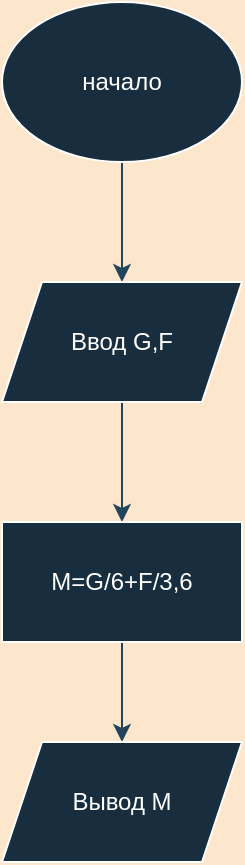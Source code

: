 <mxfile version="20.3.3" type="device"><diagram id="vVYWoDNf0-eCOb-HZh9z" name="Страница 1"><mxGraphModel dx="1421" dy="794" grid="1" gridSize="10" guides="1" tooltips="1" connect="1" arrows="1" fold="1" page="1" pageScale="1" pageWidth="827" pageHeight="1169" background="#FCE7CD" math="0" shadow="0"><root><mxCell id="0"/><mxCell id="1" parent="0"/><mxCell id="kxbyXA9_9UDn_zo5xa7B-18" style="edgeStyle=orthogonalEdgeStyle;rounded=0;orthogonalLoop=1;jettySize=auto;html=1;entryX=0.5;entryY=0;entryDx=0;entryDy=0;strokeColor=#23445D;" edge="1" parent="1" source="kxbyXA9_9UDn_zo5xa7B-1" target="kxbyXA9_9UDn_zo5xa7B-4"><mxGeometry relative="1" as="geometry"/></mxCell><mxCell id="kxbyXA9_9UDn_zo5xa7B-1" value="начало" style="ellipse;whiteSpace=wrap;html=1;strokeColor=#FFFFFF;fontColor=#FFFFFF;fillColor=#182E3E;" vertex="1" parent="1"><mxGeometry x="354" width="120" height="80" as="geometry"/></mxCell><mxCell id="kxbyXA9_9UDn_zo5xa7B-20" style="edgeStyle=orthogonalEdgeStyle;rounded=0;orthogonalLoop=1;jettySize=auto;html=1;entryX=0.5;entryY=0;entryDx=0;entryDy=0;strokeColor=#23445D;" edge="1" parent="1" source="kxbyXA9_9UDn_zo5xa7B-4" target="kxbyXA9_9UDn_zo5xa7B-19"><mxGeometry relative="1" as="geometry"/></mxCell><mxCell id="kxbyXA9_9UDn_zo5xa7B-4" value="Ввод G,F" style="shape=parallelogram;perimeter=parallelogramPerimeter;whiteSpace=wrap;html=1;fixedSize=1;strokeColor=#FFFFFF;fontColor=#FFFFFF;fillColor=#182E3E;" vertex="1" parent="1"><mxGeometry x="354" y="140" width="120" height="60" as="geometry"/></mxCell><mxCell id="kxbyXA9_9UDn_zo5xa7B-21" style="edgeStyle=orthogonalEdgeStyle;rounded=0;orthogonalLoop=1;jettySize=auto;html=1;strokeColor=#23445D;" edge="1" parent="1" source="kxbyXA9_9UDn_zo5xa7B-19"><mxGeometry relative="1" as="geometry"><mxPoint x="414" y="370" as="targetPoint"/></mxGeometry></mxCell><mxCell id="kxbyXA9_9UDn_zo5xa7B-19" value="М=G/6+F/3,6" style="rounded=0;whiteSpace=wrap;html=1;strokeColor=#FFFFFF;fontColor=#FFFFFF;fillColor=#182E3E;" vertex="1" parent="1"><mxGeometry x="354" y="260" width="120" height="60" as="geometry"/></mxCell><mxCell id="kxbyXA9_9UDn_zo5xa7B-22" value="Вывод М" style="shape=parallelogram;perimeter=parallelogramPerimeter;whiteSpace=wrap;html=1;fixedSize=1;strokeColor=#FFFFFF;fontColor=#FFFFFF;fillColor=#182E3E;" vertex="1" parent="1"><mxGeometry x="354" y="370" width="120" height="60" as="geometry"/></mxCell></root></mxGraphModel></diagram></mxfile>